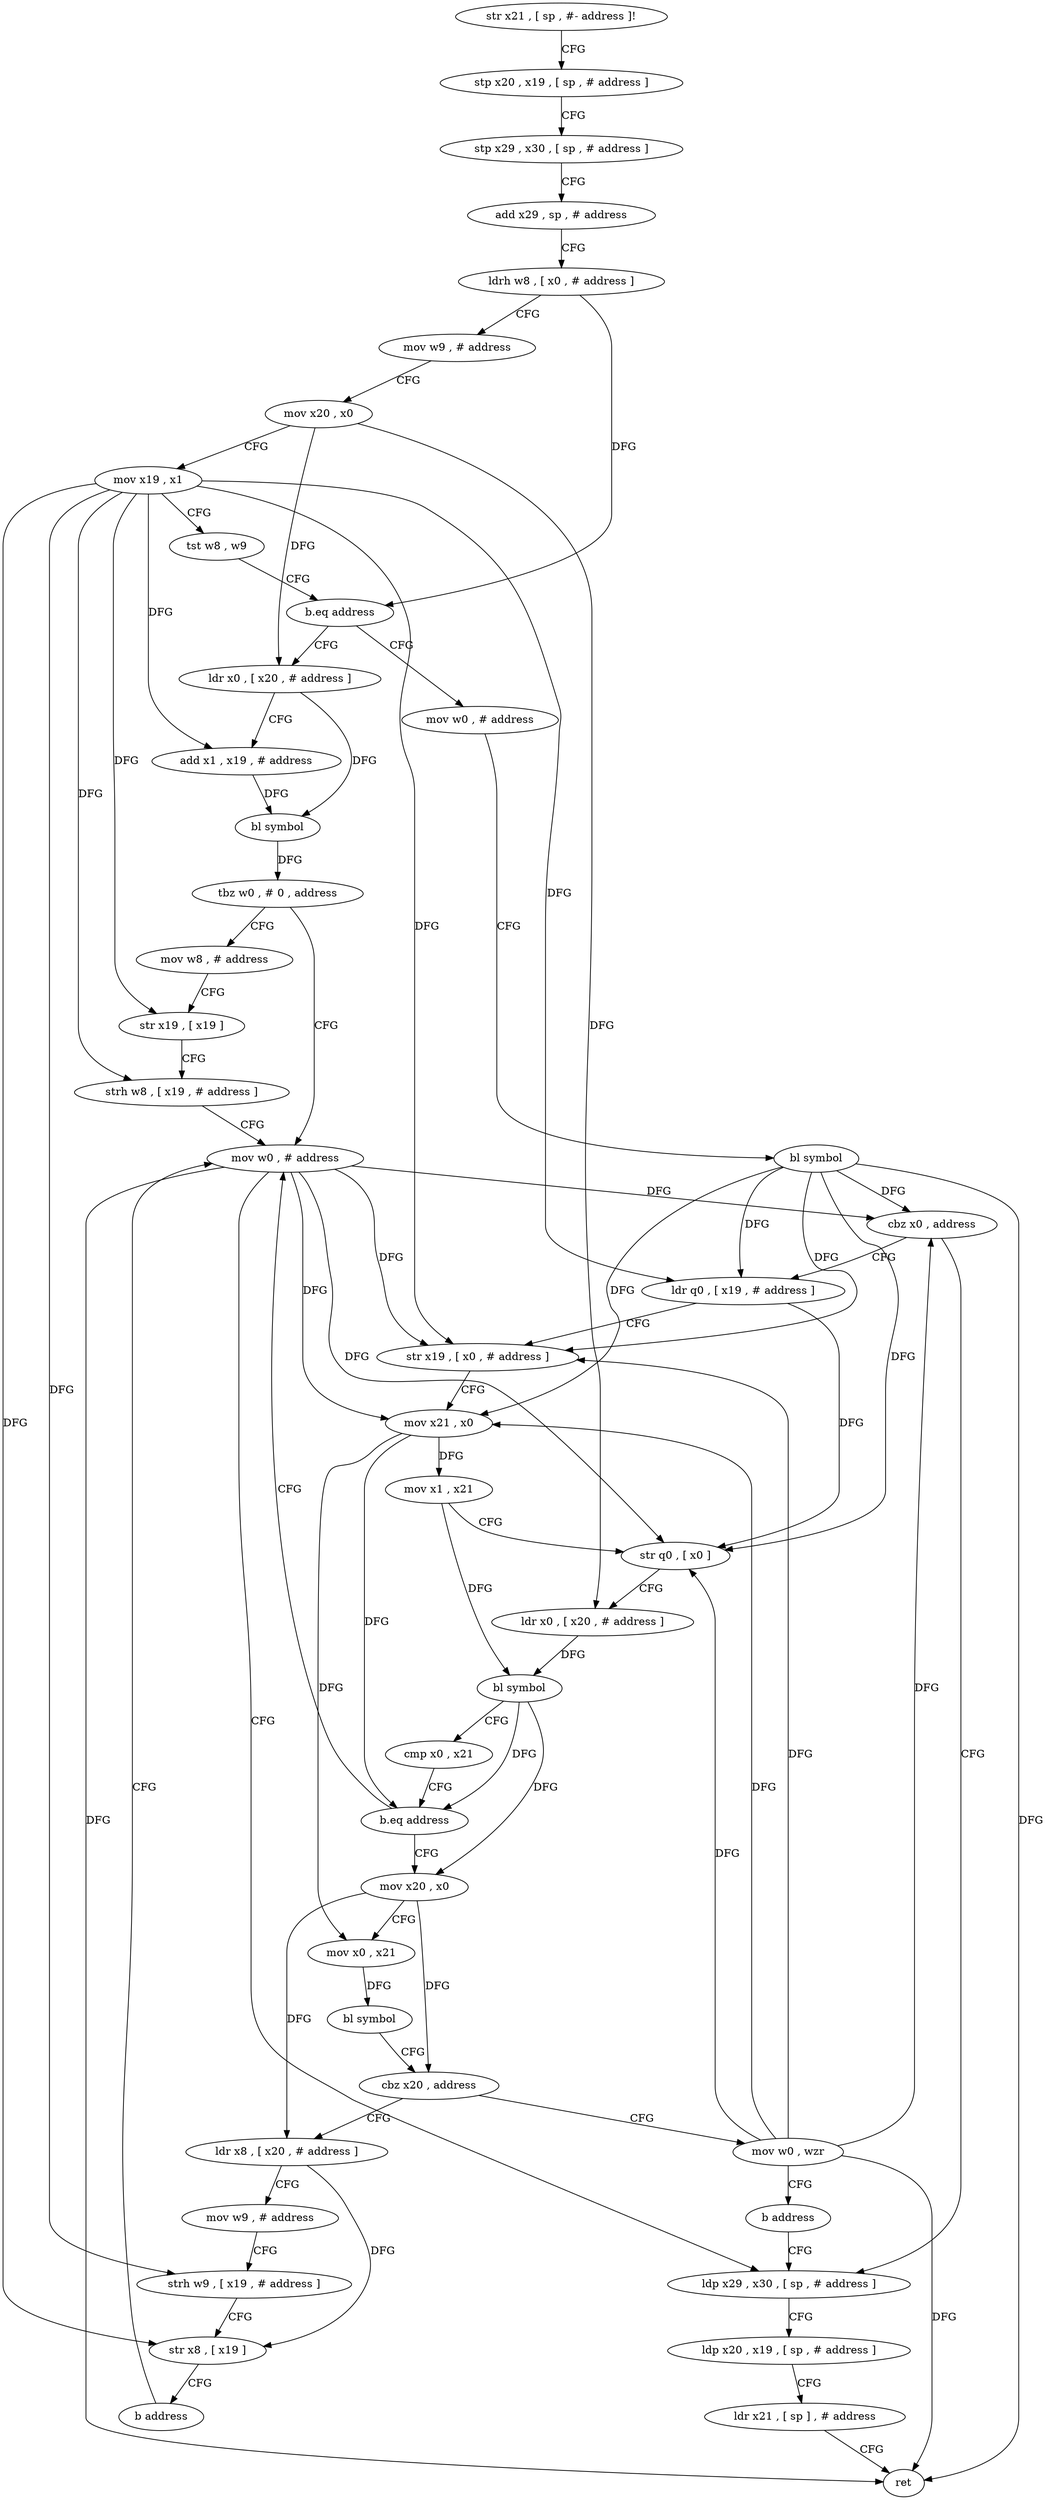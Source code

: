 digraph "func" {
"4215048" [label = "str x21 , [ sp , #- address ]!" ]
"4215052" [label = "stp x20 , x19 , [ sp , # address ]" ]
"4215056" [label = "stp x29 , x30 , [ sp , # address ]" ]
"4215060" [label = "add x29 , sp , # address" ]
"4215064" [label = "ldrh w8 , [ x0 , # address ]" ]
"4215068" [label = "mov w9 , # address" ]
"4215072" [label = "mov x20 , x0" ]
"4215076" [label = "mov x19 , x1" ]
"4215080" [label = "tst w8 , w9" ]
"4215084" [label = "b.eq address" ]
"4215172" [label = "ldr x0 , [ x20 , # address ]" ]
"4215088" [label = "mov w0 , # address" ]
"4215176" [label = "add x1 , x19 , # address" ]
"4215180" [label = "bl symbol" ]
"4215184" [label = "tbz w0 , # 0 , address" ]
"4215200" [label = "mov w0 , # address" ]
"4215188" [label = "mov w8 , # address" ]
"4215092" [label = "bl symbol" ]
"4215096" [label = "cbz x0 , address" ]
"4215204" [label = "ldp x29 , x30 , [ sp , # address ]" ]
"4215100" [label = "ldr q0 , [ x19 , # address ]" ]
"4215192" [label = "str x19 , [ x19 ]" ]
"4215196" [label = "strh w8 , [ x19 , # address ]" ]
"4215208" [label = "ldp x20 , x19 , [ sp , # address ]" ]
"4215212" [label = "ldr x21 , [ sp ] , # address" ]
"4215216" [label = "ret" ]
"4215104" [label = "str x19 , [ x0 , # address ]" ]
"4215108" [label = "mov x21 , x0" ]
"4215112" [label = "mov x1 , x21" ]
"4215116" [label = "str q0 , [ x0 ]" ]
"4215120" [label = "ldr x0 , [ x20 , # address ]" ]
"4215124" [label = "bl symbol" ]
"4215128" [label = "cmp x0 , x21" ]
"4215132" [label = "b.eq address" ]
"4215136" [label = "mov x20 , x0" ]
"4215140" [label = "mov x0 , x21" ]
"4215144" [label = "bl symbol" ]
"4215148" [label = "cbz x20 , address" ]
"4215220" [label = "mov w0 , wzr" ]
"4215152" [label = "ldr x8 , [ x20 , # address ]" ]
"4215224" [label = "b address" ]
"4215156" [label = "mov w9 , # address" ]
"4215160" [label = "strh w9 , [ x19 , # address ]" ]
"4215164" [label = "str x8 , [ x19 ]" ]
"4215168" [label = "b address" ]
"4215048" -> "4215052" [ label = "CFG" ]
"4215052" -> "4215056" [ label = "CFG" ]
"4215056" -> "4215060" [ label = "CFG" ]
"4215060" -> "4215064" [ label = "CFG" ]
"4215064" -> "4215068" [ label = "CFG" ]
"4215064" -> "4215084" [ label = "DFG" ]
"4215068" -> "4215072" [ label = "CFG" ]
"4215072" -> "4215076" [ label = "CFG" ]
"4215072" -> "4215172" [ label = "DFG" ]
"4215072" -> "4215120" [ label = "DFG" ]
"4215076" -> "4215080" [ label = "CFG" ]
"4215076" -> "4215176" [ label = "DFG" ]
"4215076" -> "4215192" [ label = "DFG" ]
"4215076" -> "4215196" [ label = "DFG" ]
"4215076" -> "4215100" [ label = "DFG" ]
"4215076" -> "4215104" [ label = "DFG" ]
"4215076" -> "4215160" [ label = "DFG" ]
"4215076" -> "4215164" [ label = "DFG" ]
"4215080" -> "4215084" [ label = "CFG" ]
"4215084" -> "4215172" [ label = "CFG" ]
"4215084" -> "4215088" [ label = "CFG" ]
"4215172" -> "4215176" [ label = "CFG" ]
"4215172" -> "4215180" [ label = "DFG" ]
"4215088" -> "4215092" [ label = "CFG" ]
"4215176" -> "4215180" [ label = "DFG" ]
"4215180" -> "4215184" [ label = "DFG" ]
"4215184" -> "4215200" [ label = "CFG" ]
"4215184" -> "4215188" [ label = "CFG" ]
"4215200" -> "4215204" [ label = "CFG" ]
"4215200" -> "4215096" [ label = "DFG" ]
"4215200" -> "4215216" [ label = "DFG" ]
"4215200" -> "4215104" [ label = "DFG" ]
"4215200" -> "4215108" [ label = "DFG" ]
"4215200" -> "4215116" [ label = "DFG" ]
"4215188" -> "4215192" [ label = "CFG" ]
"4215092" -> "4215096" [ label = "DFG" ]
"4215092" -> "4215216" [ label = "DFG" ]
"4215092" -> "4215104" [ label = "DFG" ]
"4215092" -> "4215108" [ label = "DFG" ]
"4215092" -> "4215116" [ label = "DFG" ]
"4215092" -> "4215100" [ label = "DFG" ]
"4215096" -> "4215204" [ label = "CFG" ]
"4215096" -> "4215100" [ label = "CFG" ]
"4215204" -> "4215208" [ label = "CFG" ]
"4215100" -> "4215104" [ label = "CFG" ]
"4215100" -> "4215116" [ label = "DFG" ]
"4215192" -> "4215196" [ label = "CFG" ]
"4215196" -> "4215200" [ label = "CFG" ]
"4215208" -> "4215212" [ label = "CFG" ]
"4215212" -> "4215216" [ label = "CFG" ]
"4215104" -> "4215108" [ label = "CFG" ]
"4215108" -> "4215112" [ label = "DFG" ]
"4215108" -> "4215132" [ label = "DFG" ]
"4215108" -> "4215140" [ label = "DFG" ]
"4215112" -> "4215116" [ label = "CFG" ]
"4215112" -> "4215124" [ label = "DFG" ]
"4215116" -> "4215120" [ label = "CFG" ]
"4215120" -> "4215124" [ label = "DFG" ]
"4215124" -> "4215128" [ label = "CFG" ]
"4215124" -> "4215132" [ label = "DFG" ]
"4215124" -> "4215136" [ label = "DFG" ]
"4215128" -> "4215132" [ label = "CFG" ]
"4215132" -> "4215200" [ label = "CFG" ]
"4215132" -> "4215136" [ label = "CFG" ]
"4215136" -> "4215140" [ label = "CFG" ]
"4215136" -> "4215148" [ label = "DFG" ]
"4215136" -> "4215152" [ label = "DFG" ]
"4215140" -> "4215144" [ label = "DFG" ]
"4215144" -> "4215148" [ label = "CFG" ]
"4215148" -> "4215220" [ label = "CFG" ]
"4215148" -> "4215152" [ label = "CFG" ]
"4215220" -> "4215224" [ label = "CFG" ]
"4215220" -> "4215096" [ label = "DFG" ]
"4215220" -> "4215108" [ label = "DFG" ]
"4215220" -> "4215216" [ label = "DFG" ]
"4215220" -> "4215104" [ label = "DFG" ]
"4215220" -> "4215116" [ label = "DFG" ]
"4215152" -> "4215156" [ label = "CFG" ]
"4215152" -> "4215164" [ label = "DFG" ]
"4215224" -> "4215204" [ label = "CFG" ]
"4215156" -> "4215160" [ label = "CFG" ]
"4215160" -> "4215164" [ label = "CFG" ]
"4215164" -> "4215168" [ label = "CFG" ]
"4215168" -> "4215200" [ label = "CFG" ]
}
